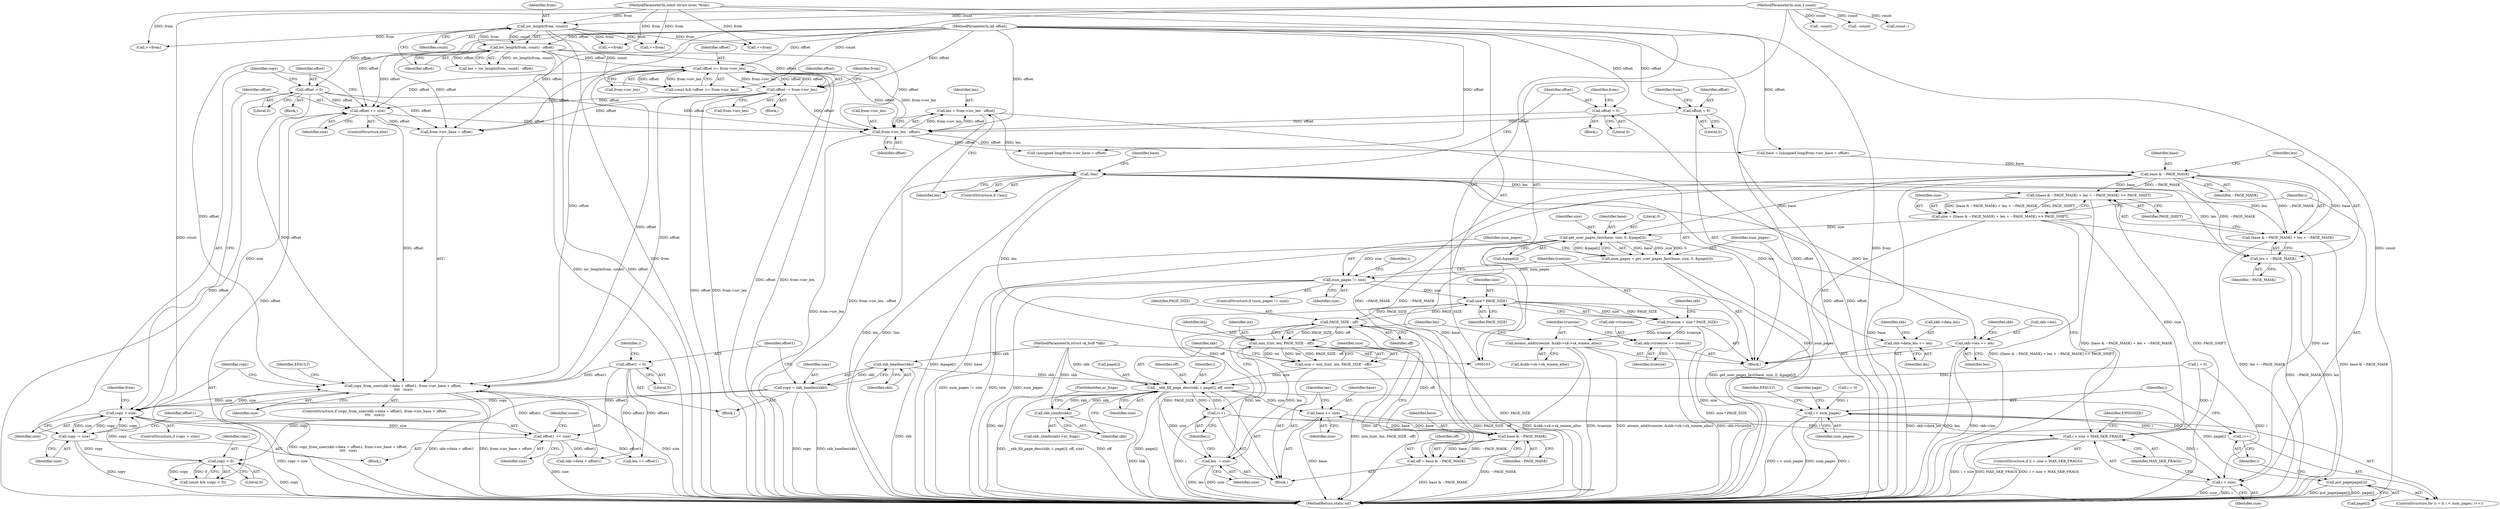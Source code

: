 digraph "0_linux_b92946e2919134ebe2a4083e4302236295ea2a73_0@integer" {
"1000208" [label="(Call,len = from->iov_len - offset)"];
"1000210" [label="(Call,from->iov_len - offset)"];
"1000134" [label="(Call,offset >= from->iov_len)"];
"1000140" [label="(Call,offset -= from->iov_len)"];
"1000112" [label="(Call,iov_length(from, count) - offset)"];
"1000113" [label="(Call,iov_length(from, count))"];
"1000105" [label="(MethodParameterIn,const struct iovec *from)"];
"1000107" [label="(MethodParameterIn,size_t count)"];
"1000106" [label="(MethodParameterIn,int offset)"];
"1000181" [label="(Call,offset = 0)"];
"1000185" [label="(Call,offset += size)"];
"1000173" [label="(Call,copy > size)"];
"1000188" [label="(Call,copy -= size)"];
"1000152" [label="(Call,copy > 0)"];
"1000118" [label="(Call,copy = skb_headlen(skb))"];
"1000120" [label="(Call,skb_headlen(skb))"];
"1000104" [label="(MethodParameterIn,struct sk_buff *skb)"];
"1000157" [label="(Call,copy_from_user(skb->data + offset1, from->iov_base + offset,\n\t\t\t\t   size))"];
"1000124" [label="(Call,offset1 = 0)"];
"1000191" [label="(Call,offset1 += size)"];
"1000352" [label="(Call,offset = 0)"];
"1000219" [label="(Call,offset = 0)"];
"1000216" [label="(Call,!len)"];
"1000236" [label="(Call,((base & ~PAGE_MASK) + len + ~PAGE_MASK) >> PAGE_SHIFT)"];
"1000234" [label="(Call,size = ((base & ~PAGE_MASK) + len + ~PAGE_MASK) >> PAGE_SHIFT)"];
"1000246" [label="(Call,i + size > MAX_SKB_FRAGS)"];
"1000247" [label="(Call,i + size)"];
"1000256" [label="(Call,get_user_pages_fast(base, size, 0, &page[i]))"];
"1000254" [label="(Call,num_pages = get_user_pages_fast(base, size, 0, &page[i]))"];
"1000265" [label="(Call,num_pages != size)"];
"1000273" [label="(Call,i < num_pages)"];
"1000276" [label="(Call,i++)"];
"1000287" [label="(Call,size * PAGE_SIZE)"];
"1000285" [label="(Call,truesize = size * PAGE_SIZE)"];
"1000300" [label="(Call,skb->truesize += truesize)"];
"1000305" [label="(Call,atomic_add(truesize, &skb->sk->sk_wmem_alloc))"];
"1000328" [label="(Call,PAGE_SIZE - off)"];
"1000325" [label="(Call,min_t(int, len, PAGE_SIZE - off))"];
"1000323" [label="(Call,size = min_t(int, len, PAGE_SIZE - off))"];
"1000331" [label="(Call,__skb_fill_page_desc(skb, i, page[i], off, size))"];
"1000278" [label="(Call,put_page(page[i]))"];
"1000341" [label="(Call,skb_shinfo(skb))"];
"1000344" [label="(Call,base += size)"];
"1000319" [label="(Call,base & ~PAGE_MASK)"];
"1000238" [label="(Call,base & ~PAGE_MASK)"];
"1000237" [label="(Call,(base & ~PAGE_MASK) + len + ~PAGE_MASK)"];
"1000241" [label="(Call,len + ~PAGE_MASK)"];
"1000317" [label="(Call,off = base & ~PAGE_MASK)"];
"1000347" [label="(Call,len -= size)"];
"1000350" [label="(Call,i++)"];
"1000290" [label="(Call,skb->data_len += len)"];
"1000295" [label="(Call,skb->len += len)"];
"1000135" [label="(Identifier,offset)"];
"1000219" [label="(Call,offset = 0)"];
"1000274" [label="(Identifier,i)"];
"1000150" [label="(Call,count && (copy > 0))"];
"1000249" [label="(Identifier,size)"];
"1000163" [label="(Call,from->iov_base + offset)"];
"1000116" [label="(Identifier,offset)"];
"1000191" [label="(Call,offset1 += size)"];
"1000156" [label="(ControlStructure,if (copy_from_user(skb->data + offset1, from->iov_base + offset,\n\t\t\t\t   size)))"];
"1000245" [label="(ControlStructure,if (i + size > MAX_SKB_FRAGS))"];
"1000257" [label="(Identifier,base)"];
"1000250" [label="(Identifier,MAX_SKB_FRAGS)"];
"1000320" [label="(Identifier,base)"];
"1000280" [label="(Identifier,page)"];
"1000176" [label="(Block,)"];
"1000266" [label="(Identifier,num_pages)"];
"1000179" [label="(Call,--count)"];
"1000297" [label="(Identifier,skb)"];
"1000107" [label="(MethodParameterIn,size_t count)"];
"1000192" [label="(Identifier,offset1)"];
"1000125" [label="(Identifier,offset1)"];
"1000291" [label="(Call,skb->data_len)"];
"1000292" [label="(Identifier,skb)"];
"1000275" [label="(Identifier,num_pages)"];
"1000154" [label="(Literal,0)"];
"1000254" [label="(Call,num_pages = get_user_pages_fast(base, size, 0, &page[i]))"];
"1000345" [label="(Identifier,base)"];
"1000134" [label="(Call,offset >= from->iov_len)"];
"1000304" [label="(Identifier,truesize)"];
"1000239" [label="(Identifier,base)"];
"1000270" [label="(Call,i = 0)"];
"1000278" [label="(Call,put_page(page[i]))"];
"1000172" [label="(ControlStructure,if (copy > size))"];
"1000222" [label="(Call,++from)"];
"1000344" [label="(Call,base += size)"];
"1000349" [label="(Identifier,size)"];
"1000186" [label="(Identifier,offset)"];
"1000327" [label="(Identifier,len)"];
"1000147" [label="(Call,--count)"];
"1000183" [label="(Literal,0)"];
"1000356" [label="(Identifier,from)"];
"1000118" [label="(Call,copy = skb_headlen(skb))"];
"1000306" [label="(Identifier,truesize)"];
"1000185" [label="(Call,offset += size)"];
"1000300" [label="(Call,skb->truesize += truesize)"];
"1000104" [label="(MethodParameterIn,struct sk_buff *skb)"];
"1000340" [label="(Call,skb_shinfo(skb)->nr_frags)"];
"1000288" [label="(Identifier,size)"];
"1000243" [label="(Identifier,~PAGE_MASK)"];
"1000142" [label="(Call,from->iov_len)"];
"1000294" [label="(Identifier,len)"];
"1000132" [label="(Call,count && (offset >= from->iov_len))"];
"1000177" [label="(Call,++from)"];
"1000277" [label="(Identifier,i)"];
"1000328" [label="(Call,PAGE_SIZE - off)"];
"1000286" [label="(Identifier,truesize)"];
"1000203" [label="(Block,)"];
"1000211" [label="(Call,from->iov_len)"];
"1000236" [label="(Call,((base & ~PAGE_MASK) + len + ~PAGE_MASK) >> PAGE_SHIFT)"];
"1000140" [label="(Call,offset -= from->iov_len)"];
"1000299" [label="(Identifier,len)"];
"1000290" [label="(Call,skb->data_len += len)"];
"1000329" [label="(Identifier,PAGE_SIZE)"];
"1000318" [label="(Identifier,off)"];
"1000174" [label="(Identifier,copy)"];
"1000323" [label="(Call,size = min_t(int, len, PAGE_SIZE - off))"];
"1000350" [label="(Call,i++)"];
"1000260" [label="(Call,&page[i])"];
"1000184" [label="(ControlStructure,else)"];
"1000307" [label="(Call,&skb->sk->sk_wmem_alloc)"];
"1000190" [label="(Identifier,size)"];
"1000182" [label="(Identifier,offset)"];
"1000359" [label="(MethodReturn,static int)"];
"1000141" [label="(Identifier,offset)"];
"1000346" [label="(Identifier,size)"];
"1000284" [label="(Identifier,EFAULT)"];
"1000343" [label="(FieldIdentifier,nr_frags)"];
"1000151" [label="(Identifier,count)"];
"1000287" [label="(Call,size * PAGE_SIZE)"];
"1000126" [label="(Literal,0)"];
"1000259" [label="(Literal,0)"];
"1000139" [label="(Block,)"];
"1000221" [label="(Literal,0)"];
"1000244" [label="(Identifier,PAGE_SHIFT)"];
"1000235" [label="(Identifier,size)"];
"1000332" [label="(Identifier,skb)"];
"1000237" [label="(Call,(base & ~PAGE_MASK) + len + ~PAGE_MASK)"];
"1000267" [label="(Identifier,size)"];
"1000333" [label="(Identifier,i)"];
"1000342" [label="(Identifier,skb)"];
"1000217" [label="(Identifier,len)"];
"1000119" [label="(Identifier,copy)"];
"1000354" [label="(Literal,0)"];
"1000157" [label="(Call,copy_from_user(skb->data + offset1, from->iov_base + offset,\n\t\t\t\t   size))"];
"1000324" [label="(Identifier,size)"];
"1000240" [label="(Identifier,~PAGE_MASK)"];
"1000129" [label="(Identifier,i)"];
"1000295" [label="(Call,skb->len += len)"];
"1000352" [label="(Call,offset = 0)"];
"1000158" [label="(Call,skb->data + offset1)"];
"1000128" [label="(Call,i = 0)"];
"1000302" [label="(Identifier,skb)"];
"1000225" [label="(Call,base = (unsigned long)from->iov_base + offset)"];
"1000187" [label="(Identifier,size)"];
"1000215" [label="(ControlStructure,if (!len))"];
"1000115" [label="(Identifier,count)"];
"1000201" [label="(Call,count--)"];
"1000315" [label="(Block,)"];
"1000279" [label="(Call,page[i])"];
"1000317" [label="(Call,off = base & ~PAGE_MASK)"];
"1000189" [label="(Identifier,copy)"];
"1000247" [label="(Call,i + size)"];
"1000209" [label="(Identifier,len)"];
"1000136" [label="(Call,from->iov_len)"];
"1000256" [label="(Call,get_user_pages_fast(base, size, 0, &page[i]))"];
"1000296" [label="(Call,skb->len)"];
"1000168" [label="(Identifier,size)"];
"1000188" [label="(Call,copy -= size)"];
"1000181" [label="(Call,offset = 0)"];
"1000314" [label="(Identifier,len)"];
"1000264" [label="(ControlStructure,if (num_pages != size))"];
"1000330" [label="(Identifier,off)"];
"1000338" [label="(Identifier,size)"];
"1000348" [label="(Identifier,len)"];
"1000121" [label="(Identifier,skb)"];
"1000110" [label="(Call,len = iov_length(from, count) - offset)"];
"1000195" [label="(Call,len == offset1)"];
"1000112" [label="(Call,iov_length(from, count) - offset)"];
"1000220" [label="(Identifier,offset)"];
"1000153" [label="(Identifier,copy)"];
"1000218" [label="(Block,)"];
"1000325" [label="(Call,min_t(int, len, PAGE_SIZE - off))"];
"1000223" [label="(Identifier,from)"];
"1000253" [label="(Identifier,EMSGSIZE)"];
"1000120" [label="(Call,skb_headlen(skb))"];
"1000351" [label="(Identifier,i)"];
"1000234" [label="(Call,size = ((base & ~PAGE_MASK) + len + ~PAGE_MASK) >> PAGE_SHIFT)"];
"1000124" [label="(Call,offset1 = 0)"];
"1000248" [label="(Identifier,i)"];
"1000246" [label="(Call,i + size > MAX_SKB_FRAGS)"];
"1000269" [label="(ControlStructure,for (i = 0; i < num_pages; i++))"];
"1000273" [label="(Call,i < num_pages)"];
"1000146" [label="(Identifier,from)"];
"1000331" [label="(Call,__skb_fill_page_desc(skb, i, page[i], off, size))"];
"1000326" [label="(Identifier,int)"];
"1000265" [label="(Call,num_pages != size)"];
"1000175" [label="(Identifier,size)"];
"1000155" [label="(Block,)"];
"1000108" [label="(Block,)"];
"1000271" [label="(Identifier,i)"];
"1000214" [label="(Identifier,offset)"];
"1000216" [label="(Call,!len)"];
"1000334" [label="(Call,page[i])"];
"1000242" [label="(Identifier,len)"];
"1000210" [label="(Call,from->iov_len - offset)"];
"1000258" [label="(Identifier,size)"];
"1000289" [label="(Identifier,PAGE_SIZE)"];
"1000305" [label="(Call,atomic_add(truesize, &skb->sk->sk_wmem_alloc))"];
"1000178" [label="(Identifier,from)"];
"1000113" [label="(Call,iov_length(from, count))"];
"1000341" [label="(Call,skb_shinfo(skb))"];
"1000173" [label="(Call,copy > size)"];
"1000241" [label="(Call,len + ~PAGE_MASK)"];
"1000301" [label="(Call,skb->truesize)"];
"1000208" [label="(Call,len = from->iov_len - offset)"];
"1000114" [label="(Identifier,from)"];
"1000238" [label="(Call,base & ~PAGE_MASK)"];
"1000227" [label="(Call,(unsigned long)from->iov_base + offset)"];
"1000347" [label="(Call,len -= size)"];
"1000337" [label="(Identifier,off)"];
"1000145" [label="(Call,++from)"];
"1000355" [label="(Call,++from)"];
"1000105" [label="(MethodParameterIn,const struct iovec *from)"];
"1000193" [label="(Identifier,size)"];
"1000285" [label="(Call,truesize = size * PAGE_SIZE)"];
"1000152" [label="(Call,copy > 0)"];
"1000319" [label="(Call,base & ~PAGE_MASK)"];
"1000321" [label="(Identifier,~PAGE_MASK)"];
"1000353" [label="(Identifier,offset)"];
"1000106" [label="(MethodParameterIn,int offset)"];
"1000276" [label="(Call,i++)"];
"1000226" [label="(Identifier,base)"];
"1000171" [label="(Identifier,EFAULT)"];
"1000255" [label="(Identifier,num_pages)"];
"1000208" -> "1000203"  [label="AST: "];
"1000208" -> "1000210"  [label="CFG: "];
"1000209" -> "1000208"  [label="AST: "];
"1000210" -> "1000208"  [label="AST: "];
"1000217" -> "1000208"  [label="CFG: "];
"1000208" -> "1000359"  [label="DDG: from->iov_len - offset"];
"1000210" -> "1000208"  [label="DDG: from->iov_len"];
"1000210" -> "1000208"  [label="DDG: offset"];
"1000208" -> "1000216"  [label="DDG: len"];
"1000210" -> "1000214"  [label="CFG: "];
"1000211" -> "1000210"  [label="AST: "];
"1000214" -> "1000210"  [label="AST: "];
"1000210" -> "1000359"  [label="DDG: from->iov_len"];
"1000134" -> "1000210"  [label="DDG: from->iov_len"];
"1000134" -> "1000210"  [label="DDG: offset"];
"1000181" -> "1000210"  [label="DDG: offset"];
"1000185" -> "1000210"  [label="DDG: offset"];
"1000140" -> "1000210"  [label="DDG: offset"];
"1000352" -> "1000210"  [label="DDG: offset"];
"1000219" -> "1000210"  [label="DDG: offset"];
"1000112" -> "1000210"  [label="DDG: offset"];
"1000106" -> "1000210"  [label="DDG: offset"];
"1000210" -> "1000225"  [label="DDG: offset"];
"1000210" -> "1000227"  [label="DDG: offset"];
"1000134" -> "1000132"  [label="AST: "];
"1000134" -> "1000136"  [label="CFG: "];
"1000135" -> "1000134"  [label="AST: "];
"1000136" -> "1000134"  [label="AST: "];
"1000132" -> "1000134"  [label="CFG: "];
"1000134" -> "1000359"  [label="DDG: offset"];
"1000134" -> "1000359"  [label="DDG: from->iov_len"];
"1000134" -> "1000132"  [label="DDG: offset"];
"1000134" -> "1000132"  [label="DDG: from->iov_len"];
"1000140" -> "1000134"  [label="DDG: offset"];
"1000112" -> "1000134"  [label="DDG: offset"];
"1000106" -> "1000134"  [label="DDG: offset"];
"1000134" -> "1000140"  [label="DDG: from->iov_len"];
"1000134" -> "1000140"  [label="DDG: offset"];
"1000134" -> "1000157"  [label="DDG: offset"];
"1000134" -> "1000163"  [label="DDG: offset"];
"1000134" -> "1000185"  [label="DDG: offset"];
"1000140" -> "1000139"  [label="AST: "];
"1000140" -> "1000142"  [label="CFG: "];
"1000141" -> "1000140"  [label="AST: "];
"1000142" -> "1000140"  [label="AST: "];
"1000146" -> "1000140"  [label="CFG: "];
"1000140" -> "1000359"  [label="DDG: from->iov_len"];
"1000140" -> "1000359"  [label="DDG: offset"];
"1000112" -> "1000140"  [label="DDG: offset"];
"1000106" -> "1000140"  [label="DDG: offset"];
"1000140" -> "1000157"  [label="DDG: offset"];
"1000140" -> "1000163"  [label="DDG: offset"];
"1000140" -> "1000185"  [label="DDG: offset"];
"1000112" -> "1000110"  [label="AST: "];
"1000112" -> "1000116"  [label="CFG: "];
"1000113" -> "1000112"  [label="AST: "];
"1000116" -> "1000112"  [label="AST: "];
"1000110" -> "1000112"  [label="CFG: "];
"1000112" -> "1000359"  [label="DDG: iov_length(from, count)"];
"1000112" -> "1000359"  [label="DDG: offset"];
"1000112" -> "1000110"  [label="DDG: iov_length(from, count)"];
"1000112" -> "1000110"  [label="DDG: offset"];
"1000113" -> "1000112"  [label="DDG: from"];
"1000113" -> "1000112"  [label="DDG: count"];
"1000106" -> "1000112"  [label="DDG: offset"];
"1000112" -> "1000157"  [label="DDG: offset"];
"1000112" -> "1000163"  [label="DDG: offset"];
"1000112" -> "1000185"  [label="DDG: offset"];
"1000113" -> "1000115"  [label="CFG: "];
"1000114" -> "1000113"  [label="AST: "];
"1000115" -> "1000113"  [label="AST: "];
"1000116" -> "1000113"  [label="CFG: "];
"1000113" -> "1000359"  [label="DDG: from"];
"1000105" -> "1000113"  [label="DDG: from"];
"1000107" -> "1000113"  [label="DDG: count"];
"1000113" -> "1000132"  [label="DDG: count"];
"1000113" -> "1000145"  [label="DDG: from"];
"1000113" -> "1000177"  [label="DDG: from"];
"1000113" -> "1000222"  [label="DDG: from"];
"1000113" -> "1000355"  [label="DDG: from"];
"1000105" -> "1000103"  [label="AST: "];
"1000105" -> "1000359"  [label="DDG: from"];
"1000105" -> "1000145"  [label="DDG: from"];
"1000105" -> "1000177"  [label="DDG: from"];
"1000105" -> "1000222"  [label="DDG: from"];
"1000105" -> "1000355"  [label="DDG: from"];
"1000107" -> "1000103"  [label="AST: "];
"1000107" -> "1000359"  [label="DDG: count"];
"1000107" -> "1000132"  [label="DDG: count"];
"1000107" -> "1000147"  [label="DDG: count"];
"1000107" -> "1000150"  [label="DDG: count"];
"1000107" -> "1000179"  [label="DDG: count"];
"1000107" -> "1000201"  [label="DDG: count"];
"1000106" -> "1000103"  [label="AST: "];
"1000106" -> "1000359"  [label="DDG: offset"];
"1000106" -> "1000157"  [label="DDG: offset"];
"1000106" -> "1000163"  [label="DDG: offset"];
"1000106" -> "1000181"  [label="DDG: offset"];
"1000106" -> "1000185"  [label="DDG: offset"];
"1000106" -> "1000219"  [label="DDG: offset"];
"1000106" -> "1000225"  [label="DDG: offset"];
"1000106" -> "1000227"  [label="DDG: offset"];
"1000106" -> "1000352"  [label="DDG: offset"];
"1000181" -> "1000176"  [label="AST: "];
"1000181" -> "1000183"  [label="CFG: "];
"1000182" -> "1000181"  [label="AST: "];
"1000183" -> "1000181"  [label="AST: "];
"1000189" -> "1000181"  [label="CFG: "];
"1000181" -> "1000359"  [label="DDG: offset"];
"1000181" -> "1000157"  [label="DDG: offset"];
"1000181" -> "1000163"  [label="DDG: offset"];
"1000181" -> "1000185"  [label="DDG: offset"];
"1000185" -> "1000184"  [label="AST: "];
"1000185" -> "1000187"  [label="CFG: "];
"1000186" -> "1000185"  [label="AST: "];
"1000187" -> "1000185"  [label="AST: "];
"1000189" -> "1000185"  [label="CFG: "];
"1000185" -> "1000359"  [label="DDG: offset"];
"1000185" -> "1000157"  [label="DDG: offset"];
"1000185" -> "1000163"  [label="DDG: offset"];
"1000173" -> "1000185"  [label="DDG: size"];
"1000173" -> "1000172"  [label="AST: "];
"1000173" -> "1000175"  [label="CFG: "];
"1000174" -> "1000173"  [label="AST: "];
"1000175" -> "1000173"  [label="AST: "];
"1000178" -> "1000173"  [label="CFG: "];
"1000186" -> "1000173"  [label="CFG: "];
"1000173" -> "1000359"  [label="DDG: copy > size"];
"1000173" -> "1000157"  [label="DDG: size"];
"1000188" -> "1000173"  [label="DDG: copy"];
"1000152" -> "1000173"  [label="DDG: copy"];
"1000118" -> "1000173"  [label="DDG: copy"];
"1000157" -> "1000173"  [label="DDG: size"];
"1000173" -> "1000188"  [label="DDG: size"];
"1000173" -> "1000188"  [label="DDG: copy"];
"1000173" -> "1000191"  [label="DDG: size"];
"1000188" -> "1000155"  [label="AST: "];
"1000188" -> "1000190"  [label="CFG: "];
"1000189" -> "1000188"  [label="AST: "];
"1000190" -> "1000188"  [label="AST: "];
"1000192" -> "1000188"  [label="CFG: "];
"1000188" -> "1000359"  [label="DDG: copy"];
"1000188" -> "1000152"  [label="DDG: copy"];
"1000152" -> "1000150"  [label="AST: "];
"1000152" -> "1000154"  [label="CFG: "];
"1000153" -> "1000152"  [label="AST: "];
"1000154" -> "1000152"  [label="AST: "];
"1000150" -> "1000152"  [label="CFG: "];
"1000152" -> "1000359"  [label="DDG: copy"];
"1000152" -> "1000150"  [label="DDG: copy"];
"1000152" -> "1000150"  [label="DDG: 0"];
"1000118" -> "1000152"  [label="DDG: copy"];
"1000118" -> "1000108"  [label="AST: "];
"1000118" -> "1000120"  [label="CFG: "];
"1000119" -> "1000118"  [label="AST: "];
"1000120" -> "1000118"  [label="AST: "];
"1000125" -> "1000118"  [label="CFG: "];
"1000118" -> "1000359"  [label="DDG: skb_headlen(skb)"];
"1000118" -> "1000359"  [label="DDG: copy"];
"1000120" -> "1000118"  [label="DDG: skb"];
"1000120" -> "1000121"  [label="CFG: "];
"1000121" -> "1000120"  [label="AST: "];
"1000120" -> "1000359"  [label="DDG: skb"];
"1000104" -> "1000120"  [label="DDG: skb"];
"1000120" -> "1000331"  [label="DDG: skb"];
"1000104" -> "1000103"  [label="AST: "];
"1000104" -> "1000359"  [label="DDG: skb"];
"1000104" -> "1000331"  [label="DDG: skb"];
"1000104" -> "1000341"  [label="DDG: skb"];
"1000157" -> "1000156"  [label="AST: "];
"1000157" -> "1000168"  [label="CFG: "];
"1000158" -> "1000157"  [label="AST: "];
"1000163" -> "1000157"  [label="AST: "];
"1000168" -> "1000157"  [label="AST: "];
"1000171" -> "1000157"  [label="CFG: "];
"1000174" -> "1000157"  [label="CFG: "];
"1000157" -> "1000359"  [label="DDG: size"];
"1000157" -> "1000359"  [label="DDG: copy_from_user(skb->data + offset1, from->iov_base + offset,\n\t\t\t\t   size)"];
"1000157" -> "1000359"  [label="DDG: skb->data + offset1"];
"1000157" -> "1000359"  [label="DDG: from->iov_base + offset"];
"1000124" -> "1000157"  [label="DDG: offset1"];
"1000191" -> "1000157"  [label="DDG: offset1"];
"1000124" -> "1000108"  [label="AST: "];
"1000124" -> "1000126"  [label="CFG: "];
"1000125" -> "1000124"  [label="AST: "];
"1000126" -> "1000124"  [label="AST: "];
"1000129" -> "1000124"  [label="CFG: "];
"1000124" -> "1000158"  [label="DDG: offset1"];
"1000124" -> "1000191"  [label="DDG: offset1"];
"1000124" -> "1000195"  [label="DDG: offset1"];
"1000191" -> "1000155"  [label="AST: "];
"1000191" -> "1000193"  [label="CFG: "];
"1000192" -> "1000191"  [label="AST: "];
"1000193" -> "1000191"  [label="AST: "];
"1000151" -> "1000191"  [label="CFG: "];
"1000191" -> "1000359"  [label="DDG: size"];
"1000191" -> "1000158"  [label="DDG: offset1"];
"1000191" -> "1000195"  [label="DDG: offset1"];
"1000352" -> "1000203"  [label="AST: "];
"1000352" -> "1000354"  [label="CFG: "];
"1000353" -> "1000352"  [label="AST: "];
"1000354" -> "1000352"  [label="AST: "];
"1000356" -> "1000352"  [label="CFG: "];
"1000352" -> "1000359"  [label="DDG: offset"];
"1000219" -> "1000218"  [label="AST: "];
"1000219" -> "1000221"  [label="CFG: "];
"1000220" -> "1000219"  [label="AST: "];
"1000221" -> "1000219"  [label="AST: "];
"1000223" -> "1000219"  [label="CFG: "];
"1000219" -> "1000359"  [label="DDG: offset"];
"1000216" -> "1000215"  [label="AST: "];
"1000216" -> "1000217"  [label="CFG: "];
"1000217" -> "1000216"  [label="AST: "];
"1000220" -> "1000216"  [label="CFG: "];
"1000226" -> "1000216"  [label="CFG: "];
"1000216" -> "1000359"  [label="DDG: !len"];
"1000216" -> "1000359"  [label="DDG: len"];
"1000216" -> "1000236"  [label="DDG: len"];
"1000216" -> "1000237"  [label="DDG: len"];
"1000216" -> "1000241"  [label="DDG: len"];
"1000216" -> "1000290"  [label="DDG: len"];
"1000216" -> "1000295"  [label="DDG: len"];
"1000216" -> "1000325"  [label="DDG: len"];
"1000236" -> "1000234"  [label="AST: "];
"1000236" -> "1000244"  [label="CFG: "];
"1000237" -> "1000236"  [label="AST: "];
"1000244" -> "1000236"  [label="AST: "];
"1000234" -> "1000236"  [label="CFG: "];
"1000236" -> "1000359"  [label="DDG: (base & ~PAGE_MASK) + len + ~PAGE_MASK"];
"1000236" -> "1000359"  [label="DDG: PAGE_SHIFT"];
"1000236" -> "1000234"  [label="DDG: (base & ~PAGE_MASK) + len + ~PAGE_MASK"];
"1000236" -> "1000234"  [label="DDG: PAGE_SHIFT"];
"1000238" -> "1000236"  [label="DDG: base"];
"1000238" -> "1000236"  [label="DDG: ~PAGE_MASK"];
"1000234" -> "1000203"  [label="AST: "];
"1000235" -> "1000234"  [label="AST: "];
"1000248" -> "1000234"  [label="CFG: "];
"1000234" -> "1000359"  [label="DDG: ((base & ~PAGE_MASK) + len + ~PAGE_MASK) >> PAGE_SHIFT"];
"1000234" -> "1000246"  [label="DDG: size"];
"1000234" -> "1000247"  [label="DDG: size"];
"1000234" -> "1000256"  [label="DDG: size"];
"1000246" -> "1000245"  [label="AST: "];
"1000246" -> "1000250"  [label="CFG: "];
"1000247" -> "1000246"  [label="AST: "];
"1000250" -> "1000246"  [label="AST: "];
"1000253" -> "1000246"  [label="CFG: "];
"1000255" -> "1000246"  [label="CFG: "];
"1000246" -> "1000359"  [label="DDG: MAX_SKB_FRAGS"];
"1000246" -> "1000359"  [label="DDG: i + size > MAX_SKB_FRAGS"];
"1000246" -> "1000359"  [label="DDG: i + size"];
"1000350" -> "1000246"  [label="DDG: i"];
"1000128" -> "1000246"  [label="DDG: i"];
"1000247" -> "1000249"  [label="CFG: "];
"1000248" -> "1000247"  [label="AST: "];
"1000249" -> "1000247"  [label="AST: "];
"1000250" -> "1000247"  [label="CFG: "];
"1000247" -> "1000359"  [label="DDG: i"];
"1000247" -> "1000359"  [label="DDG: size"];
"1000350" -> "1000247"  [label="DDG: i"];
"1000128" -> "1000247"  [label="DDG: i"];
"1000256" -> "1000254"  [label="AST: "];
"1000256" -> "1000260"  [label="CFG: "];
"1000257" -> "1000256"  [label="AST: "];
"1000258" -> "1000256"  [label="AST: "];
"1000259" -> "1000256"  [label="AST: "];
"1000260" -> "1000256"  [label="AST: "];
"1000254" -> "1000256"  [label="CFG: "];
"1000256" -> "1000359"  [label="DDG: &page[i]"];
"1000256" -> "1000359"  [label="DDG: base"];
"1000256" -> "1000254"  [label="DDG: base"];
"1000256" -> "1000254"  [label="DDG: size"];
"1000256" -> "1000254"  [label="DDG: 0"];
"1000256" -> "1000254"  [label="DDG: &page[i]"];
"1000238" -> "1000256"  [label="DDG: base"];
"1000256" -> "1000265"  [label="DDG: size"];
"1000256" -> "1000319"  [label="DDG: base"];
"1000254" -> "1000203"  [label="AST: "];
"1000255" -> "1000254"  [label="AST: "];
"1000266" -> "1000254"  [label="CFG: "];
"1000254" -> "1000359"  [label="DDG: get_user_pages_fast(base, size, 0, &page[i])"];
"1000254" -> "1000265"  [label="DDG: num_pages"];
"1000265" -> "1000264"  [label="AST: "];
"1000265" -> "1000267"  [label="CFG: "];
"1000266" -> "1000265"  [label="AST: "];
"1000267" -> "1000265"  [label="AST: "];
"1000271" -> "1000265"  [label="CFG: "];
"1000286" -> "1000265"  [label="CFG: "];
"1000265" -> "1000359"  [label="DDG: num_pages != size"];
"1000265" -> "1000359"  [label="DDG: size"];
"1000265" -> "1000359"  [label="DDG: num_pages"];
"1000265" -> "1000273"  [label="DDG: num_pages"];
"1000265" -> "1000287"  [label="DDG: size"];
"1000273" -> "1000269"  [label="AST: "];
"1000273" -> "1000275"  [label="CFG: "];
"1000274" -> "1000273"  [label="AST: "];
"1000275" -> "1000273"  [label="AST: "];
"1000280" -> "1000273"  [label="CFG: "];
"1000284" -> "1000273"  [label="CFG: "];
"1000273" -> "1000359"  [label="DDG: num_pages"];
"1000273" -> "1000359"  [label="DDG: i"];
"1000273" -> "1000359"  [label="DDG: i < num_pages"];
"1000276" -> "1000273"  [label="DDG: i"];
"1000270" -> "1000273"  [label="DDG: i"];
"1000273" -> "1000276"  [label="DDG: i"];
"1000276" -> "1000269"  [label="AST: "];
"1000276" -> "1000277"  [label="CFG: "];
"1000277" -> "1000276"  [label="AST: "];
"1000274" -> "1000276"  [label="CFG: "];
"1000287" -> "1000285"  [label="AST: "];
"1000287" -> "1000289"  [label="CFG: "];
"1000288" -> "1000287"  [label="AST: "];
"1000289" -> "1000287"  [label="AST: "];
"1000285" -> "1000287"  [label="CFG: "];
"1000287" -> "1000359"  [label="DDG: PAGE_SIZE"];
"1000287" -> "1000359"  [label="DDG: size"];
"1000287" -> "1000285"  [label="DDG: size"];
"1000287" -> "1000285"  [label="DDG: PAGE_SIZE"];
"1000328" -> "1000287"  [label="DDG: PAGE_SIZE"];
"1000287" -> "1000328"  [label="DDG: PAGE_SIZE"];
"1000285" -> "1000203"  [label="AST: "];
"1000286" -> "1000285"  [label="AST: "];
"1000292" -> "1000285"  [label="CFG: "];
"1000285" -> "1000359"  [label="DDG: size * PAGE_SIZE"];
"1000285" -> "1000300"  [label="DDG: truesize"];
"1000285" -> "1000305"  [label="DDG: truesize"];
"1000300" -> "1000203"  [label="AST: "];
"1000300" -> "1000304"  [label="CFG: "];
"1000301" -> "1000300"  [label="AST: "];
"1000304" -> "1000300"  [label="AST: "];
"1000306" -> "1000300"  [label="CFG: "];
"1000300" -> "1000359"  [label="DDG: skb->truesize"];
"1000305" -> "1000203"  [label="AST: "];
"1000305" -> "1000307"  [label="CFG: "];
"1000306" -> "1000305"  [label="AST: "];
"1000307" -> "1000305"  [label="AST: "];
"1000314" -> "1000305"  [label="CFG: "];
"1000305" -> "1000359"  [label="DDG: atomic_add(truesize, &skb->sk->sk_wmem_alloc)"];
"1000305" -> "1000359"  [label="DDG: &skb->sk->sk_wmem_alloc"];
"1000305" -> "1000359"  [label="DDG: truesize"];
"1000328" -> "1000325"  [label="AST: "];
"1000328" -> "1000330"  [label="CFG: "];
"1000329" -> "1000328"  [label="AST: "];
"1000330" -> "1000328"  [label="AST: "];
"1000325" -> "1000328"  [label="CFG: "];
"1000328" -> "1000359"  [label="DDG: PAGE_SIZE"];
"1000328" -> "1000325"  [label="DDG: PAGE_SIZE"];
"1000328" -> "1000325"  [label="DDG: off"];
"1000317" -> "1000328"  [label="DDG: off"];
"1000328" -> "1000331"  [label="DDG: off"];
"1000325" -> "1000323"  [label="AST: "];
"1000326" -> "1000325"  [label="AST: "];
"1000327" -> "1000325"  [label="AST: "];
"1000323" -> "1000325"  [label="CFG: "];
"1000325" -> "1000359"  [label="DDG: int"];
"1000325" -> "1000359"  [label="DDG: PAGE_SIZE - off"];
"1000325" -> "1000323"  [label="DDG: int"];
"1000325" -> "1000323"  [label="DDG: len"];
"1000325" -> "1000323"  [label="DDG: PAGE_SIZE - off"];
"1000347" -> "1000325"  [label="DDG: len"];
"1000325" -> "1000347"  [label="DDG: len"];
"1000323" -> "1000315"  [label="AST: "];
"1000324" -> "1000323"  [label="AST: "];
"1000332" -> "1000323"  [label="CFG: "];
"1000323" -> "1000359"  [label="DDG: min_t(int, len, PAGE_SIZE - off)"];
"1000323" -> "1000331"  [label="DDG: size"];
"1000331" -> "1000315"  [label="AST: "];
"1000331" -> "1000338"  [label="CFG: "];
"1000332" -> "1000331"  [label="AST: "];
"1000333" -> "1000331"  [label="AST: "];
"1000334" -> "1000331"  [label="AST: "];
"1000337" -> "1000331"  [label="AST: "];
"1000338" -> "1000331"  [label="AST: "];
"1000342" -> "1000331"  [label="CFG: "];
"1000331" -> "1000359"  [label="DDG: page[i]"];
"1000331" -> "1000359"  [label="DDG: __skb_fill_page_desc(skb, i, page[i], off, size)"];
"1000331" -> "1000359"  [label="DDG: off"];
"1000331" -> "1000278"  [label="DDG: page[i]"];
"1000341" -> "1000331"  [label="DDG: skb"];
"1000350" -> "1000331"  [label="DDG: i"];
"1000128" -> "1000331"  [label="DDG: i"];
"1000331" -> "1000341"  [label="DDG: skb"];
"1000331" -> "1000344"  [label="DDG: size"];
"1000331" -> "1000347"  [label="DDG: size"];
"1000331" -> "1000350"  [label="DDG: i"];
"1000278" -> "1000269"  [label="AST: "];
"1000278" -> "1000279"  [label="CFG: "];
"1000279" -> "1000278"  [label="AST: "];
"1000277" -> "1000278"  [label="CFG: "];
"1000278" -> "1000359"  [label="DDG: put_page(page[i])"];
"1000278" -> "1000359"  [label="DDG: page[i]"];
"1000341" -> "1000340"  [label="AST: "];
"1000341" -> "1000342"  [label="CFG: "];
"1000342" -> "1000341"  [label="AST: "];
"1000343" -> "1000341"  [label="CFG: "];
"1000341" -> "1000359"  [label="DDG: skb"];
"1000344" -> "1000315"  [label="AST: "];
"1000344" -> "1000346"  [label="CFG: "];
"1000345" -> "1000344"  [label="AST: "];
"1000346" -> "1000344"  [label="AST: "];
"1000348" -> "1000344"  [label="CFG: "];
"1000344" -> "1000359"  [label="DDG: base"];
"1000344" -> "1000319"  [label="DDG: base"];
"1000319" -> "1000344"  [label="DDG: base"];
"1000319" -> "1000317"  [label="AST: "];
"1000319" -> "1000321"  [label="CFG: "];
"1000320" -> "1000319"  [label="AST: "];
"1000321" -> "1000319"  [label="AST: "];
"1000317" -> "1000319"  [label="CFG: "];
"1000319" -> "1000359"  [label="DDG: ~PAGE_MASK"];
"1000319" -> "1000238"  [label="DDG: ~PAGE_MASK"];
"1000319" -> "1000317"  [label="DDG: base"];
"1000319" -> "1000317"  [label="DDG: ~PAGE_MASK"];
"1000238" -> "1000319"  [label="DDG: ~PAGE_MASK"];
"1000238" -> "1000237"  [label="AST: "];
"1000238" -> "1000240"  [label="CFG: "];
"1000239" -> "1000238"  [label="AST: "];
"1000240" -> "1000238"  [label="AST: "];
"1000242" -> "1000238"  [label="CFG: "];
"1000238" -> "1000359"  [label="DDG: base"];
"1000238" -> "1000237"  [label="DDG: base"];
"1000238" -> "1000237"  [label="DDG: ~PAGE_MASK"];
"1000225" -> "1000238"  [label="DDG: base"];
"1000238" -> "1000241"  [label="DDG: ~PAGE_MASK"];
"1000237" -> "1000241"  [label="CFG: "];
"1000241" -> "1000237"  [label="AST: "];
"1000244" -> "1000237"  [label="CFG: "];
"1000237" -> "1000359"  [label="DDG: base & ~PAGE_MASK"];
"1000237" -> "1000359"  [label="DDG: len + ~PAGE_MASK"];
"1000241" -> "1000243"  [label="CFG: "];
"1000242" -> "1000241"  [label="AST: "];
"1000243" -> "1000241"  [label="AST: "];
"1000241" -> "1000359"  [label="DDG: len"];
"1000241" -> "1000359"  [label="DDG: ~PAGE_MASK"];
"1000317" -> "1000315"  [label="AST: "];
"1000318" -> "1000317"  [label="AST: "];
"1000324" -> "1000317"  [label="CFG: "];
"1000317" -> "1000359"  [label="DDG: base & ~PAGE_MASK"];
"1000347" -> "1000315"  [label="AST: "];
"1000347" -> "1000349"  [label="CFG: "];
"1000348" -> "1000347"  [label="AST: "];
"1000349" -> "1000347"  [label="AST: "];
"1000351" -> "1000347"  [label="CFG: "];
"1000347" -> "1000359"  [label="DDG: size"];
"1000347" -> "1000359"  [label="DDG: len"];
"1000350" -> "1000315"  [label="AST: "];
"1000350" -> "1000351"  [label="CFG: "];
"1000351" -> "1000350"  [label="AST: "];
"1000314" -> "1000350"  [label="CFG: "];
"1000350" -> "1000359"  [label="DDG: i"];
"1000290" -> "1000203"  [label="AST: "];
"1000290" -> "1000294"  [label="CFG: "];
"1000291" -> "1000290"  [label="AST: "];
"1000294" -> "1000290"  [label="AST: "];
"1000297" -> "1000290"  [label="CFG: "];
"1000290" -> "1000359"  [label="DDG: skb->data_len"];
"1000295" -> "1000203"  [label="AST: "];
"1000295" -> "1000299"  [label="CFG: "];
"1000296" -> "1000295"  [label="AST: "];
"1000299" -> "1000295"  [label="AST: "];
"1000302" -> "1000295"  [label="CFG: "];
"1000295" -> "1000359"  [label="DDG: skb->len"];
"1000295" -> "1000359"  [label="DDG: len"];
}
